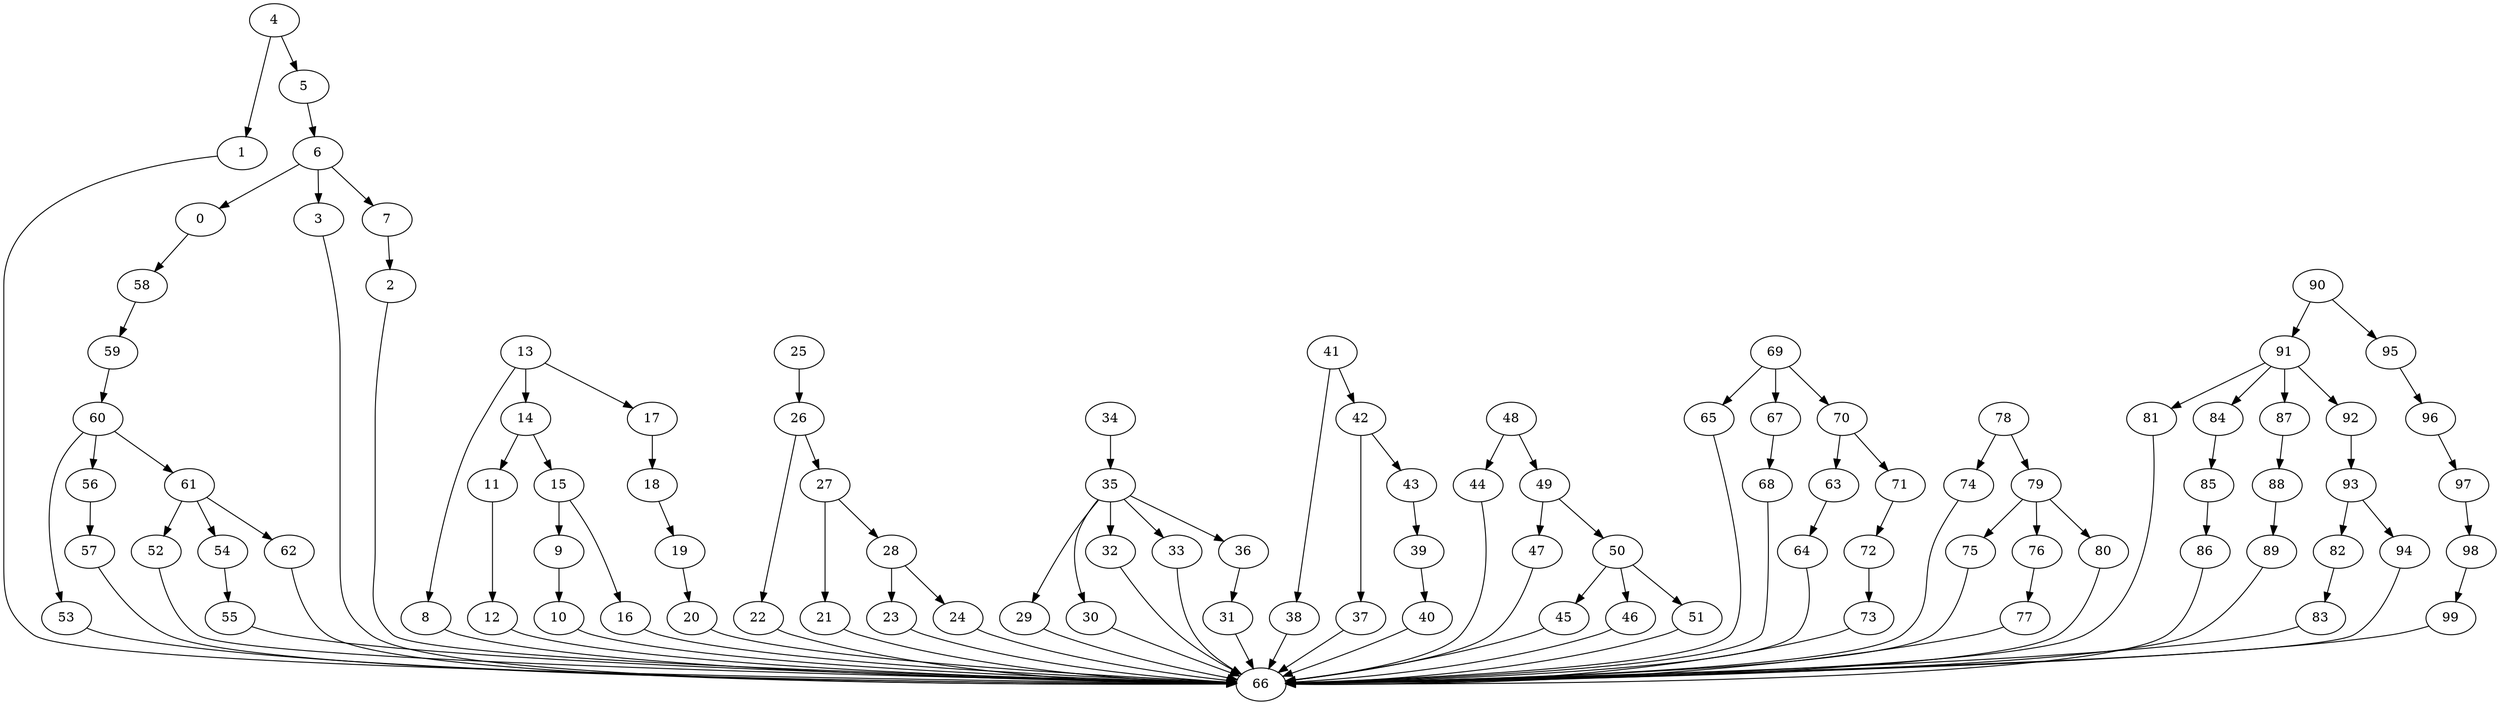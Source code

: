 strict digraph  {
0 [exec=119];
1 [exec=175];
2 [exec=100];
3 [exec=155];
4 [exec=187];
5 [exec=188];
6 [exec=74];
7 [exec=99];
8 [exec=163];
9 [exec=74];
10 [exec=100];
11 [exec=124];
12 [exec=74];
13 [exec=61];
14 [exec=200];
15 [exec=101];
16 [exec=142];
17 [exec=174];
18 [exec=99];
19 [exec=181];
20 [exec=197];
21 [exec=200];
22 [exec=80];
23 [exec=72];
24 [exec=178];
25 [exec=184];
26 [exec=100];
27 [exec=79];
28 [exec=118];
29 [exec=183];
30 [exec=53];
31 [exec=98];
32 [exec=93];
33 [exec=54];
34 [exec=135];
35 [exec=192];
36 [exec=128];
37 [exec=151];
38 [exec=74];
39 [exec=162];
40 [exec=112];
41 [exec=72];
42 [exec=164];
43 [exec=164];
44 [exec=71];
45 [exec=99];
46 [exec=118];
47 [exec=165];
48 [exec=174];
49 [exec=94];
50 [exec=54];
51 [exec=55];
52 [exec=182];
53 [exec=115];
54 [exec=155];
55 [exec=157];
56 [exec=174];
57 [exec=118];
58 [exec=171];
59 [exec=172];
60 [exec=175];
61 [exec=86];
62 [exec=146];
63 [exec=146];
64 [exec=118];
65 [exec=131];
66 [exec=151];
67 [exec=174];
68 [exec=90];
69 [exec=124];
70 [exec=193];
71 [exec=51];
72 [exec=165];
73 [exec=64];
74 [exec=53];
75 [exec=158];
76 [exec=184];
77 [exec=175];
78 [exec=69];
79 [exec=170];
80 [exec=109];
81 [exec=131];
82 [exec=86];
83 [exec=59];
84 [exec=74];
85 [exec=76];
86 [exec=61];
87 [exec=172];
88 [exec=168];
89 [exec=67];
90 [exec=57];
91 [exec=191];
92 [exec=82];
93 [exec=71];
94 [exec=91];
95 [exec=117];
96 [exec=165];
97 [exec=177];
98 [exec=55];
99 [exec=85];
0 -> 58  [comm=12];
1 -> 66  [comm=14];
2 -> 66  [comm=7];
3 -> 66  [comm=20];
4 -> 5  [comm=7];
4 -> 1  [comm=6];
5 -> 6  [comm=10];
6 -> 7  [comm=19];
6 -> 0  [comm=8];
6 -> 3  [comm=8];
7 -> 2  [comm=10];
8 -> 66  [comm=6];
9 -> 10  [comm=5];
10 -> 66  [comm=18];
11 -> 12  [comm=14];
12 -> 66  [comm=13];
13 -> 14  [comm=19];
13 -> 8  [comm=12];
13 -> 17  [comm=11];
14 -> 15  [comm=11];
14 -> 11  [comm=13];
15 -> 16  [comm=5];
15 -> 9  [comm=13];
16 -> 66  [comm=15];
17 -> 18  [comm=7];
18 -> 19  [comm=6];
19 -> 20  [comm=16];
20 -> 66  [comm=16];
21 -> 66  [comm=8];
22 -> 66  [comm=12];
23 -> 66  [comm=5];
24 -> 66  [comm=16];
25 -> 26  [comm=15];
26 -> 27  [comm=18];
26 -> 22  [comm=6];
27 -> 28  [comm=16];
27 -> 21  [comm=9];
28 -> 23  [comm=5];
28 -> 24  [comm=5];
29 -> 66  [comm=15];
30 -> 66  [comm=7];
31 -> 66  [comm=20];
32 -> 66  [comm=5];
33 -> 66  [comm=19];
34 -> 35  [comm=13];
35 -> 36  [comm=7];
35 -> 29  [comm=13];
35 -> 30  [comm=12];
35 -> 32  [comm=9];
35 -> 33  [comm=9];
36 -> 31  [comm=18];
37 -> 66  [comm=10];
38 -> 66  [comm=12];
39 -> 40  [comm=17];
40 -> 66  [comm=18];
41 -> 42  [comm=20];
41 -> 38  [comm=13];
42 -> 43  [comm=13];
42 -> 37  [comm=9];
43 -> 39  [comm=14];
44 -> 66  [comm=6];
45 -> 66  [comm=11];
46 -> 66  [comm=19];
47 -> 66  [comm=8];
48 -> 49  [comm=10];
48 -> 44  [comm=8];
49 -> 50  [comm=5];
49 -> 47  [comm=10];
50 -> 51  [comm=8];
50 -> 45  [comm=9];
50 -> 46  [comm=17];
51 -> 66  [comm=20];
52 -> 66  [comm=20];
53 -> 66  [comm=20];
54 -> 55  [comm=11];
55 -> 66  [comm=17];
56 -> 57  [comm=9];
57 -> 66  [comm=19];
58 -> 59  [comm=5];
59 -> 60  [comm=15];
60 -> 61  [comm=18];
60 -> 53  [comm=13];
60 -> 56  [comm=15];
61 -> 62  [comm=9];
61 -> 52  [comm=14];
61 -> 54  [comm=16];
62 -> 66  [comm=16];
63 -> 64  [comm=12];
64 -> 66  [comm=5];
65 -> 66  [comm=14];
67 -> 68  [comm=10];
68 -> 66  [comm=7];
69 -> 70  [comm=18];
69 -> 65  [comm=12];
69 -> 67  [comm=7];
70 -> 71  [comm=11];
70 -> 63  [comm=17];
71 -> 72  [comm=18];
72 -> 73  [comm=9];
73 -> 66  [comm=9];
74 -> 66  [comm=6];
75 -> 66  [comm=20];
76 -> 77  [comm=16];
77 -> 66  [comm=15];
78 -> 79  [comm=17];
78 -> 74  [comm=13];
79 -> 80  [comm=7];
79 -> 75  [comm=13];
79 -> 76  [comm=9];
80 -> 66  [comm=6];
81 -> 66  [comm=8];
82 -> 83  [comm=9];
83 -> 66  [comm=8];
84 -> 85  [comm=7];
85 -> 86  [comm=7];
86 -> 66  [comm=8];
87 -> 88  [comm=11];
88 -> 89  [comm=16];
89 -> 66  [comm=15];
90 -> 91  [comm=10];
90 -> 95  [comm=12];
91 -> 92  [comm=10];
91 -> 81  [comm=10];
91 -> 84  [comm=12];
91 -> 87  [comm=9];
92 -> 93  [comm=20];
93 -> 94  [comm=19];
93 -> 82  [comm=8];
94 -> 66  [comm=9];
95 -> 96  [comm=19];
96 -> 97  [comm=11];
97 -> 98  [comm=16];
98 -> 99  [comm=9];
99 -> 66  [comm=15];
}
